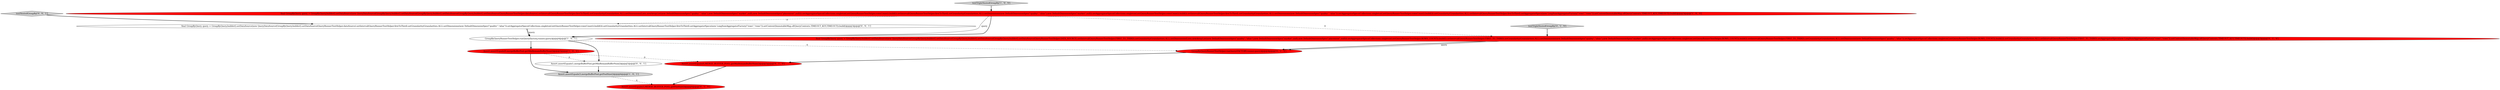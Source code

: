 digraph {
2 [style = filled, label = "testTripleNestedGroupBy['1', '0', '0']", fillcolor = lightgray, shape = diamond image = "AAA0AAABBB1BBB"];
1 [style = filled, label = "GroupByQueryRunnerTestHelper.runQuery(factory,runner,query)@@@4@@@['1', '0', '1']", fillcolor = white, shape = ellipse image = "AAA0AAABBB1BBB"];
3 [style = filled, label = "final GroupByQuery query = GroupByQuery.builder().setDataSource(new QueryDataSource(GroupByQuery.builder().setDataSource(GroupByQuery.builder().setDataSource(GroupByQuery.builder().setDataSource(QueryRunnerTestHelper.dataSource).setInterval(QueryRunnerTestHelper.firstToThird).setGranularity(Granularities.ALL).setDimensions(Lists.newArrayList(new DefaultDimensionSpec(\"quality\",\"alias\"),new DefaultDimensionSpec(\"market\",null),new DefaultDimensionSpec(\"placement\",null))).setAggregatorSpecs(Collections.singletonList(QueryRunnerTestHelper.rowsCount)).build()).setInterval(QueryRunnerTestHelper.firstToThird).setGranularity(Granularities.ALL).setDimensions(new DefaultDimensionSpec(\"quality\",\"alias\"),new DefaultDimensionSpec(\"market\",null)).setAggregatorSpecs(Collections.singletonList(QueryRunnerTestHelper.rowsCount)).build()).setInterval(QueryRunnerTestHelper.firstToThird).setGranularity(Granularities.ALL).setDimensions(new DefaultDimensionSpec(\"quality\",\"alias\")).setAggregatorSpecs(Collections.singletonList(QueryRunnerTestHelper.rowsCount)).build())).setGranularity(Granularities.ALL).setInterval(QueryRunnerTestHelper.firstToThird).setAggregatorSpecs(new LongSumAggregatorFactory(\"rows\",\"rows\")).setContext(ImmutableMap.of(QueryContexts.TIMEOUT_KEY,TIMEOUT)).build()@@@3@@@['1', '0', '0']", fillcolor = red, shape = ellipse image = "AAA1AAABBB1BBB"];
4 [style = filled, label = "Assert.assertEquals(0,mergeBufferPool.getMinRemainBufferNum())@@@5@@@['1', '0', '0']", fillcolor = red, shape = ellipse image = "AAA1AAABBB1BBB"];
7 [style = filled, label = "final GroupByQuery query = GroupByQuery.builder().setDataSource(new QueryDataSource(GroupByQuery.builder().setDataSource(GroupByQuery.builder().setDataSource(GroupByQuery.builder().setDataSource(QueryRunnerTestHelper.DATA_SOURCE).setInterval(QueryRunnerTestHelper.FIRST_TO_THIRD).setGranularity(Granularities.ALL).setDimensions(Lists.newArrayList(new DefaultDimensionSpec(\"quality\",\"alias\"),new DefaultDimensionSpec(\"market\",null),new DefaultDimensionSpec(\"placement\",null))).setAggregatorSpecs(Collections.singletonList(QueryRunnerTestHelper.ROWS_COUNT)).build()).setInterval(QueryRunnerTestHelper.FIRST_TO_THIRD).setGranularity(Granularities.ALL).setDimensions(new DefaultDimensionSpec(\"quality\",\"alias\"),new DefaultDimensionSpec(\"market\",null)).setAggregatorSpecs(Collections.singletonList(QueryRunnerTestHelper.ROWS_COUNT)).build()).setInterval(QueryRunnerTestHelper.FIRST_TO_THIRD).setGranularity(Granularities.ALL).setDimensions(new DefaultDimensionSpec(\"quality\",\"alias\")).setAggregatorSpecs(Collections.singletonList(QueryRunnerTestHelper.ROWS_COUNT)).build())).setGranularity(Granularities.ALL).setInterval(QueryRunnerTestHelper.FIRST_TO_THIRD).setAggregatorSpecs(new LongSumAggregatorFactory(\"rows\",\"rows\")).setContext(ImmutableMap.of(QueryContexts.TIMEOUT_KEY,TIMEOUT)).build()@@@3@@@['0', '1', '0']", fillcolor = red, shape = ellipse image = "AAA1AAABBB2BBB"];
9 [style = filled, label = "GroupByQueryRunnerTestHelper.runQuery(FACTORY,runner,query)@@@4@@@['0', '1', '0']", fillcolor = red, shape = ellipse image = "AAA1AAABBB2BBB"];
10 [style = filled, label = "final GroupByQuery query = GroupByQuery.builder().setDataSource(new QueryDataSource(GroupByQuery.builder().setDataSource(QueryRunnerTestHelper.dataSource).setInterval(QueryRunnerTestHelper.firstToThird).setGranularity(Granularities.ALL).setDimensions(new DefaultDimensionSpec(\"quality\",\"alias\")).setAggregatorSpecs(Collections.singletonList(QueryRunnerTestHelper.rowsCount)).build())).setGranularity(Granularities.ALL).setInterval(QueryRunnerTestHelper.firstToThird).setAggregatorSpecs(new LongSumAggregatorFactory(\"rows\",\"rows\")).setContext(ImmutableMap.of(QueryContexts.TIMEOUT_KEY,TIMEOUT)).build()@@@3@@@['0', '0', '1']", fillcolor = white, shape = ellipse image = "AAA0AAABBB3BBB"];
0 [style = filled, label = "Assert.assertEquals(3,mergeBufferPool.getPoolSize())@@@6@@@['1', '0', '1']", fillcolor = lightgray, shape = ellipse image = "AAA0AAABBB1BBB"];
11 [style = filled, label = "Assert.assertEquals(1,mergeBufferPool.getMinRemainBufferNum())@@@5@@@['0', '0', '1']", fillcolor = white, shape = ellipse image = "AAA0AAABBB3BBB"];
8 [style = filled, label = "Assert.assertEquals(0,MERGE_BUFFER_POOL.getMinRemainBufferNum())@@@5@@@['0', '1', '0']", fillcolor = red, shape = ellipse image = "AAA1AAABBB2BBB"];
12 [style = filled, label = "testNestedGroupBy['0', '0', '1']", fillcolor = lightgray, shape = diamond image = "AAA0AAABBB3BBB"];
5 [style = filled, label = "testTripleNestedGroupBy['0', '1', '0']", fillcolor = lightgray, shape = diamond image = "AAA0AAABBB2BBB"];
6 [style = filled, label = "Assert.assertEquals(3,MERGE_BUFFER_POOL.getPoolSize())@@@6@@@['0', '1', '0']", fillcolor = red, shape = ellipse image = "AAA1AAABBB2BBB"];
1->4 [style = bold, label=""];
3->1 [style = bold, label=""];
3->7 [style = dashed, label="0"];
2->3 [style = bold, label=""];
0->6 [style = dashed, label="0"];
1->9 [style = dashed, label="0"];
8->6 [style = bold, label=""];
9->8 [style = bold, label=""];
4->0 [style = bold, label=""];
1->11 [style = bold, label=""];
7->9 [style = bold, label=""];
11->0 [style = bold, label=""];
12->10 [style = bold, label=""];
7->9 [style = solid, label="query"];
4->8 [style = dashed, label="0"];
5->7 [style = bold, label=""];
3->10 [style = dashed, label="0"];
4->11 [style = dashed, label="0"];
10->1 [style = bold, label=""];
10->1 [style = solid, label="query"];
3->1 [style = solid, label="query"];
}
